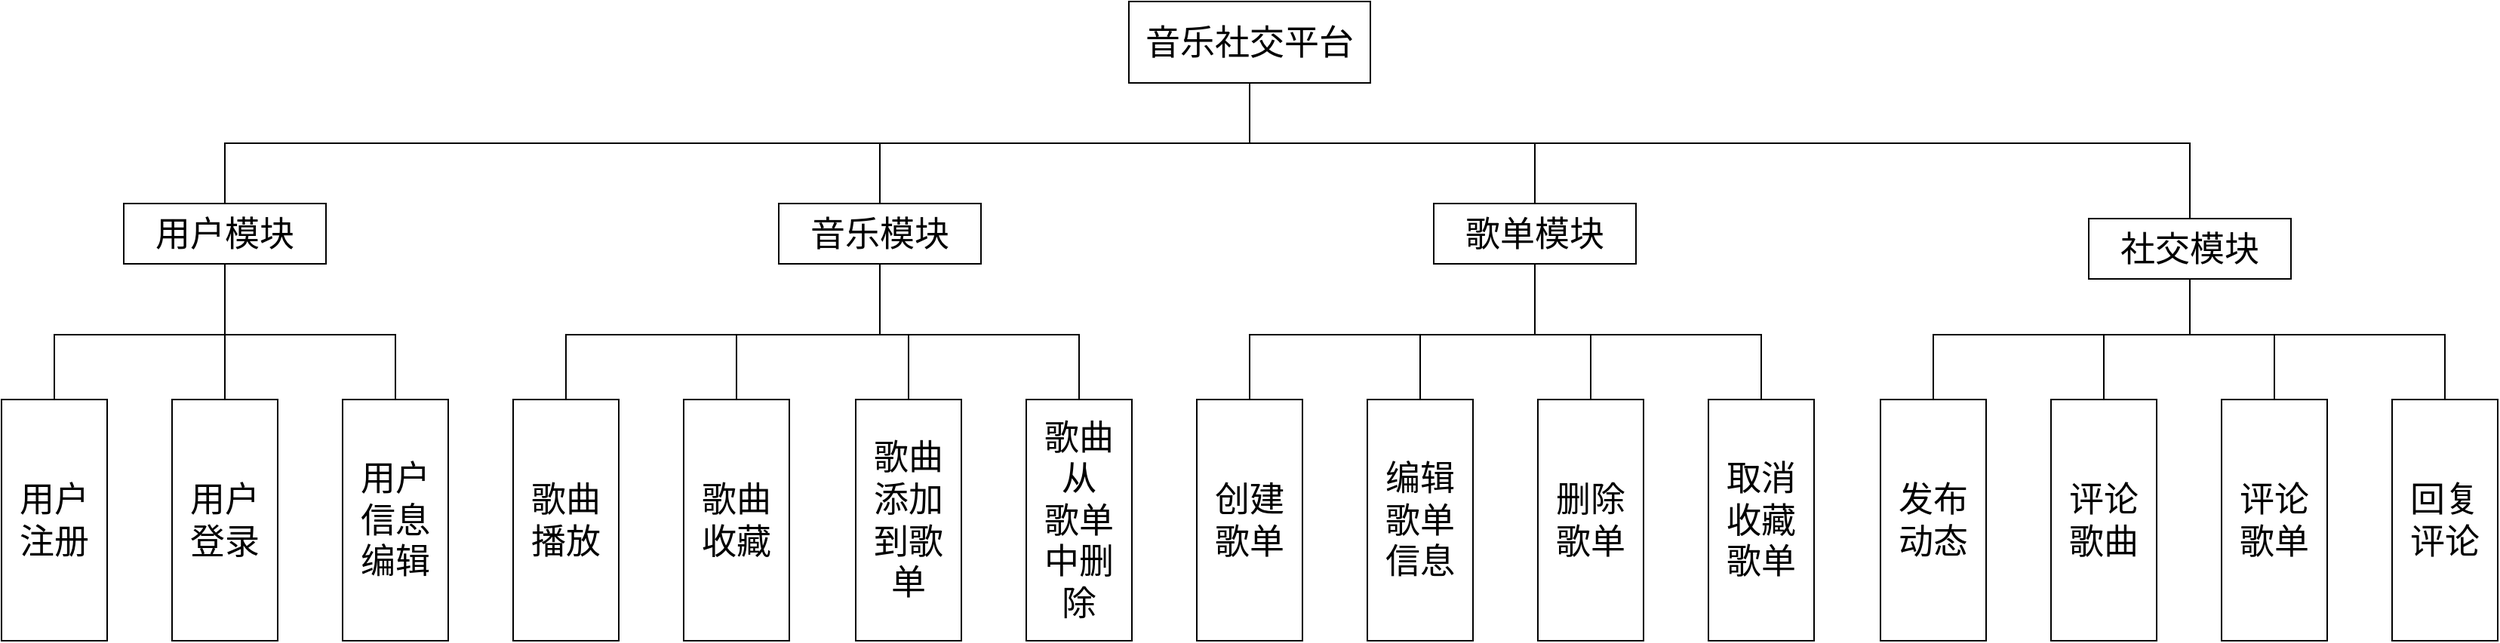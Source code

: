 <mxfile version="13.1.3">
    <diagram id="6hGFLwfOUW9BJ-s0fimq" name="Page-1">
        <mxGraphModel dx="3120" dy="1318" grid="1" gridSize="13" guides="1" tooltips="1" connect="1" arrows="1" fold="1" page="1" pageScale="1" pageWidth="827" pageHeight="1169" math="0" shadow="0">
            <root>
                <mxCell id="0"/>
                <mxCell id="1" parent="0"/>
                <mxCell id="5" value="" style="edgeStyle=orthogonalEdgeStyle;rounded=0;orthogonalLoop=1;jettySize=auto;html=1;exitX=0.5;exitY=1;exitDx=0;exitDy=0;fontSize=23;endArrow=none;endFill=0;" edge="1" parent="1" source="3" target="4">
                    <mxGeometry relative="1" as="geometry"/>
                </mxCell>
                <mxCell id="9" value="" style="edgeStyle=orthogonalEdgeStyle;rounded=0;orthogonalLoop=1;jettySize=auto;html=1;exitX=0.5;exitY=1;exitDx=0;exitDy=0;fontSize=23;endArrow=none;endFill=0;" edge="1" parent="1" source="3" target="8">
                    <mxGeometry relative="1" as="geometry"/>
                </mxCell>
                <mxCell id="18" style="edgeStyle=orthogonalEdgeStyle;rounded=0;orthogonalLoop=1;jettySize=auto;html=1;exitX=0.5;exitY=1;exitDx=0;exitDy=0;entryX=0.5;entryY=0;entryDx=0;entryDy=0;fontSize=23;endArrow=none;endFill=0;" edge="1" parent="1" source="3" target="16">
                    <mxGeometry relative="1" as="geometry"/>
                </mxCell>
                <mxCell id="53" style="edgeStyle=orthogonalEdgeStyle;rounded=0;orthogonalLoop=1;jettySize=auto;html=1;exitX=0.5;exitY=1;exitDx=0;exitDy=0;entryX=0.5;entryY=0;entryDx=0;entryDy=0;fontSize=23;endArrow=none;endFill=0;" edge="1" parent="1" source="3" target="10">
                    <mxGeometry relative="1" as="geometry">
                        <Array as="points">
                            <mxPoint x="414" y="120"/>
                            <mxPoint x="1037" y="120"/>
                        </Array>
                    </mxGeometry>
                </mxCell>
                <mxCell id="3" value="音乐社交平台" style="rounded=0;whiteSpace=wrap;html=1;fontSize=23;align=center;" vertex="1" parent="1">
                    <mxGeometry x="334" y="26" width="160" height="54" as="geometry"/>
                </mxCell>
                <mxCell id="49" style="edgeStyle=orthogonalEdgeStyle;rounded=0;orthogonalLoop=1;jettySize=auto;html=1;exitX=0.5;exitY=1;exitDx=0;exitDy=0;entryX=0.5;entryY=0;entryDx=0;entryDy=0;fontSize=23;endArrow=none;endFill=0;" edge="1" parent="1" source="10" target="41">
                    <mxGeometry relative="1" as="geometry">
                        <Array as="points">
                            <mxPoint x="1037" y="247"/>
                            <mxPoint x="867" y="247"/>
                        </Array>
                    </mxGeometry>
                </mxCell>
                <mxCell id="50" style="edgeStyle=orthogonalEdgeStyle;rounded=0;orthogonalLoop=1;jettySize=auto;html=1;exitX=0.5;exitY=1;exitDx=0;exitDy=0;entryX=0.5;entryY=0;entryDx=0;entryDy=0;fontSize=23;endArrow=none;endFill=0;" edge="1" parent="1" source="10" target="44">
                    <mxGeometry relative="1" as="geometry">
                        <Array as="points">
                            <mxPoint x="1037" y="247"/>
                            <mxPoint x="980" y="247"/>
                        </Array>
                    </mxGeometry>
                </mxCell>
                <mxCell id="51" style="edgeStyle=orthogonalEdgeStyle;rounded=0;orthogonalLoop=1;jettySize=auto;html=1;exitX=0.5;exitY=1;exitDx=0;exitDy=0;entryX=0.5;entryY=0;entryDx=0;entryDy=0;fontSize=23;endArrow=none;endFill=0;" edge="1" parent="1" source="10" target="42">
                    <mxGeometry relative="1" as="geometry">
                        <Array as="points">
                            <mxPoint x="1037" y="247"/>
                            <mxPoint x="1093" y="247"/>
                        </Array>
                    </mxGeometry>
                </mxCell>
                <mxCell id="52" style="edgeStyle=orthogonalEdgeStyle;rounded=0;orthogonalLoop=1;jettySize=auto;html=1;exitX=0.5;exitY=1;exitDx=0;exitDy=0;entryX=0.5;entryY=0;entryDx=0;entryDy=0;fontSize=23;endArrow=none;endFill=0;" edge="1" parent="1" source="10" target="43">
                    <mxGeometry relative="1" as="geometry">
                        <Array as="points">
                            <mxPoint x="1037" y="247"/>
                            <mxPoint x="1206" y="247"/>
                        </Array>
                    </mxGeometry>
                </mxCell>
                <mxCell id="10" value="社交模块" style="rounded=0;whiteSpace=wrap;html=1;fontSize=23;" vertex="1" parent="1">
                    <mxGeometry x="970" y="170" width="134" height="40" as="geometry"/>
                </mxCell>
                <mxCell id="45" style="edgeStyle=orthogonalEdgeStyle;rounded=0;orthogonalLoop=1;jettySize=auto;html=1;exitX=0.5;exitY=1;exitDx=0;exitDy=0;entryX=0.5;entryY=0;entryDx=0;entryDy=0;fontSize=23;endArrow=none;endFill=0;" edge="1" parent="1" source="8" target="34">
                    <mxGeometry relative="1" as="geometry">
                        <Array as="points">
                            <mxPoint x="603" y="247"/>
                            <mxPoint x="414" y="247"/>
                        </Array>
                    </mxGeometry>
                </mxCell>
                <mxCell id="46" style="edgeStyle=orthogonalEdgeStyle;rounded=0;orthogonalLoop=1;jettySize=auto;html=1;exitX=0.5;exitY=1;exitDx=0;exitDy=0;entryX=0.5;entryY=0;entryDx=0;entryDy=0;fontSize=23;endArrow=none;endFill=0;" edge="1" parent="1" source="8" target="37">
                    <mxGeometry relative="1" as="geometry">
                        <Array as="points">
                            <mxPoint x="603" y="247"/>
                            <mxPoint x="527" y="247"/>
                        </Array>
                    </mxGeometry>
                </mxCell>
                <mxCell id="47" style="edgeStyle=orthogonalEdgeStyle;rounded=0;orthogonalLoop=1;jettySize=auto;html=1;exitX=0.5;exitY=1;exitDx=0;exitDy=0;entryX=0.5;entryY=0;entryDx=0;entryDy=0;fontSize=23;endArrow=none;endFill=0;" edge="1" parent="1" source="8" target="35">
                    <mxGeometry relative="1" as="geometry">
                        <Array as="points">
                            <mxPoint x="603" y="247"/>
                            <mxPoint x="640" y="247"/>
                        </Array>
                    </mxGeometry>
                </mxCell>
                <mxCell id="48" style="edgeStyle=orthogonalEdgeStyle;rounded=0;orthogonalLoop=1;jettySize=auto;html=1;exitX=0.5;exitY=1;exitDx=0;exitDy=0;entryX=0.5;entryY=0;entryDx=0;entryDy=0;fontSize=23;endArrow=none;endFill=0;" edge="1" parent="1" source="8" target="36">
                    <mxGeometry relative="1" as="geometry">
                        <Array as="points">
                            <mxPoint x="603" y="247"/>
                            <mxPoint x="753" y="247"/>
                        </Array>
                    </mxGeometry>
                </mxCell>
                <mxCell id="8" value="歌单模块" style="rounded=0;whiteSpace=wrap;html=1;fontSize=23;" vertex="1" parent="1">
                    <mxGeometry x="536" y="160" width="134" height="40" as="geometry"/>
                </mxCell>
                <mxCell id="26" style="edgeStyle=orthogonalEdgeStyle;rounded=0;orthogonalLoop=1;jettySize=auto;html=1;exitX=0.5;exitY=1;exitDx=0;exitDy=0;entryX=0.5;entryY=0;entryDx=0;entryDy=0;fontSize=23;endArrow=none;endFill=0;" edge="1" parent="1" source="4" target="27">
                    <mxGeometry relative="1" as="geometry">
                        <mxPoint x="280" y="280" as="targetPoint"/>
                        <Array as="points">
                            <mxPoint x="169" y="247"/>
                            <mxPoint x="-39" y="247"/>
                        </Array>
                    </mxGeometry>
                </mxCell>
                <mxCell id="30" style="edgeStyle=orthogonalEdgeStyle;rounded=0;orthogonalLoop=1;jettySize=auto;html=1;exitX=0.5;exitY=1;exitDx=0;exitDy=0;entryX=0.5;entryY=0;entryDx=0;entryDy=0;fontSize=23;endArrow=none;endFill=0;" edge="1" parent="1" source="4" target="28">
                    <mxGeometry relative="1" as="geometry">
                        <Array as="points">
                            <mxPoint x="169" y="247"/>
                            <mxPoint x="74" y="247"/>
                        </Array>
                    </mxGeometry>
                </mxCell>
                <mxCell id="31" style="edgeStyle=orthogonalEdgeStyle;rounded=0;orthogonalLoop=1;jettySize=auto;html=1;exitX=0.5;exitY=1;exitDx=0;exitDy=0;entryX=0.5;entryY=0;entryDx=0;entryDy=0;fontSize=23;endArrow=none;endFill=0;" edge="1" parent="1" source="4" target="29">
                    <mxGeometry relative="1" as="geometry">
                        <Array as="points">
                            <mxPoint x="169" y="247"/>
                            <mxPoint x="188" y="247"/>
                        </Array>
                    </mxGeometry>
                </mxCell>
                <mxCell id="33" style="edgeStyle=orthogonalEdgeStyle;rounded=0;orthogonalLoop=1;jettySize=auto;html=1;exitX=0.5;exitY=1;exitDx=0;exitDy=0;entryX=0.5;entryY=0;entryDx=0;entryDy=0;fontSize=23;endArrow=none;endFill=0;" edge="1" parent="1" source="4" target="32">
                    <mxGeometry relative="1" as="geometry">
                        <Array as="points">
                            <mxPoint x="169" y="247"/>
                            <mxPoint x="301" y="247"/>
                        </Array>
                    </mxGeometry>
                </mxCell>
                <mxCell id="4" value="音乐模块" style="rounded=0;whiteSpace=wrap;html=1;fontSize=23;" vertex="1" parent="1">
                    <mxGeometry x="102" y="160" width="134" height="40" as="geometry"/>
                </mxCell>
                <mxCell id="21" value="" style="edgeStyle=orthogonalEdgeStyle;rounded=0;orthogonalLoop=1;jettySize=auto;html=1;exitX=0.5;exitY=1;exitDx=0;exitDy=0;fontSize=23;endArrow=none;endFill=0;" edge="1" parent="1" source="16" target="20">
                    <mxGeometry relative="1" as="geometry">
                        <Array as="points">
                            <mxPoint x="-265" y="247"/>
                            <mxPoint x="-378" y="247"/>
                        </Array>
                    </mxGeometry>
                </mxCell>
                <mxCell id="22" style="edgeStyle=orthogonalEdgeStyle;rounded=0;orthogonalLoop=1;jettySize=auto;html=1;exitX=0.5;exitY=1;exitDx=0;exitDy=0;entryX=0.5;entryY=0;entryDx=0;entryDy=0;fontSize=23;endArrow=none;endFill=0;" edge="1" parent="1" source="16" target="23">
                    <mxGeometry relative="1" as="geometry">
                        <mxPoint x="-243.167" y="290" as="targetPoint"/>
                    </mxGeometry>
                </mxCell>
                <mxCell id="25" style="edgeStyle=orthogonalEdgeStyle;rounded=0;orthogonalLoop=1;jettySize=auto;html=1;exitX=0.5;exitY=1;exitDx=0;exitDy=0;entryX=0.5;entryY=0;entryDx=0;entryDy=0;fontSize=23;endArrow=none;endFill=0;" edge="1" parent="1" source="16" target="24">
                    <mxGeometry relative="1" as="geometry">
                        <Array as="points">
                            <mxPoint x="-265" y="247"/>
                            <mxPoint x="-152" y="247"/>
                        </Array>
                    </mxGeometry>
                </mxCell>
                <mxCell id="16" value="用户模块" style="rounded=0;whiteSpace=wrap;html=1;fontSize=23;" vertex="1" parent="1">
                    <mxGeometry x="-332" y="160" width="134" height="40" as="geometry"/>
                </mxCell>
                <mxCell id="20" value="用户注册" style="rounded=0;whiteSpace=wrap;html=1;fontSize=23;" vertex="1" parent="1">
                    <mxGeometry x="-413" y="290" width="70" height="160" as="geometry"/>
                </mxCell>
                <mxCell id="23" value="用户登录" style="rounded=0;whiteSpace=wrap;html=1;fontSize=23;" vertex="1" parent="1">
                    <mxGeometry x="-300" y="290" width="70" height="160" as="geometry"/>
                </mxCell>
                <mxCell id="24" value="用户信息&lt;br style=&quot;font-size: 23px;&quot;&gt;编辑" style="rounded=0;whiteSpace=wrap;html=1;fontSize=23;" vertex="1" parent="1">
                    <mxGeometry x="-187" y="290" width="70" height="160" as="geometry"/>
                </mxCell>
                <mxCell id="27" value="歌曲播放" style="rounded=0;whiteSpace=wrap;html=1;fontSize=23;" vertex="1" parent="1">
                    <mxGeometry x="-74" y="290" width="70" height="160" as="geometry"/>
                </mxCell>
                <mxCell id="28" value="歌曲收藏" style="rounded=0;whiteSpace=wrap;html=1;fontSize=23;" vertex="1" parent="1">
                    <mxGeometry x="39" y="290" width="70" height="160" as="geometry"/>
                </mxCell>
                <mxCell id="29" value="歌曲添加到歌单" style="rounded=0;whiteSpace=wrap;html=1;fontSize=23;" vertex="1" parent="1">
                    <mxGeometry x="153" y="290" width="70" height="160" as="geometry"/>
                </mxCell>
                <mxCell id="32" value="歌曲从&lt;br style=&quot;font-size: 23px;&quot;&gt;歌单中删除" style="rounded=0;whiteSpace=wrap;html=1;fontSize=23;" vertex="1" parent="1">
                    <mxGeometry x="266" y="290" width="70" height="160" as="geometry"/>
                </mxCell>
                <mxCell id="34" value="创建歌单" style="rounded=0;whiteSpace=wrap;html=1;fontSize=23;" vertex="1" parent="1">
                    <mxGeometry x="379" y="290" width="70" height="160" as="geometry"/>
                </mxCell>
                <mxCell id="35" value="删除歌单" style="rounded=0;whiteSpace=wrap;html=1;fontSize=23;" vertex="1" parent="1">
                    <mxGeometry x="605" y="290" width="70" height="160" as="geometry"/>
                </mxCell>
                <mxCell id="36" value="取消收藏&lt;br style=&quot;font-size: 23px;&quot;&gt;歌单" style="rounded=0;whiteSpace=wrap;html=1;fontSize=23;" vertex="1" parent="1">
                    <mxGeometry x="718" y="290" width="70" height="160" as="geometry"/>
                </mxCell>
                <mxCell id="37" value="编辑歌单&lt;br style=&quot;font-size: 23px;&quot;&gt;信息" style="rounded=0;whiteSpace=wrap;html=1;fontSize=23;" vertex="1" parent="1">
                    <mxGeometry x="492" y="290" width="70" height="160" as="geometry"/>
                </mxCell>
                <mxCell id="41" value="发布动态" style="rounded=0;whiteSpace=wrap;html=1;fontSize=23;" vertex="1" parent="1">
                    <mxGeometry x="832" y="290" width="70" height="160" as="geometry"/>
                </mxCell>
                <mxCell id="42" value="评论歌单" style="rounded=0;whiteSpace=wrap;html=1;fontSize=23;" vertex="1" parent="1">
                    <mxGeometry x="1058" y="290" width="70" height="160" as="geometry"/>
                </mxCell>
                <mxCell id="43" value="回复评论" style="rounded=0;whiteSpace=wrap;html=1;fontSize=23;" vertex="1" parent="1">
                    <mxGeometry x="1171" y="290" width="70" height="160" as="geometry"/>
                </mxCell>
                <mxCell id="44" value="评论歌曲" style="rounded=0;whiteSpace=wrap;html=1;fontSize=23;" vertex="1" parent="1">
                    <mxGeometry x="945" y="290" width="70" height="160" as="geometry"/>
                </mxCell>
            </root>
        </mxGraphModel>
    </diagram>
</mxfile>
